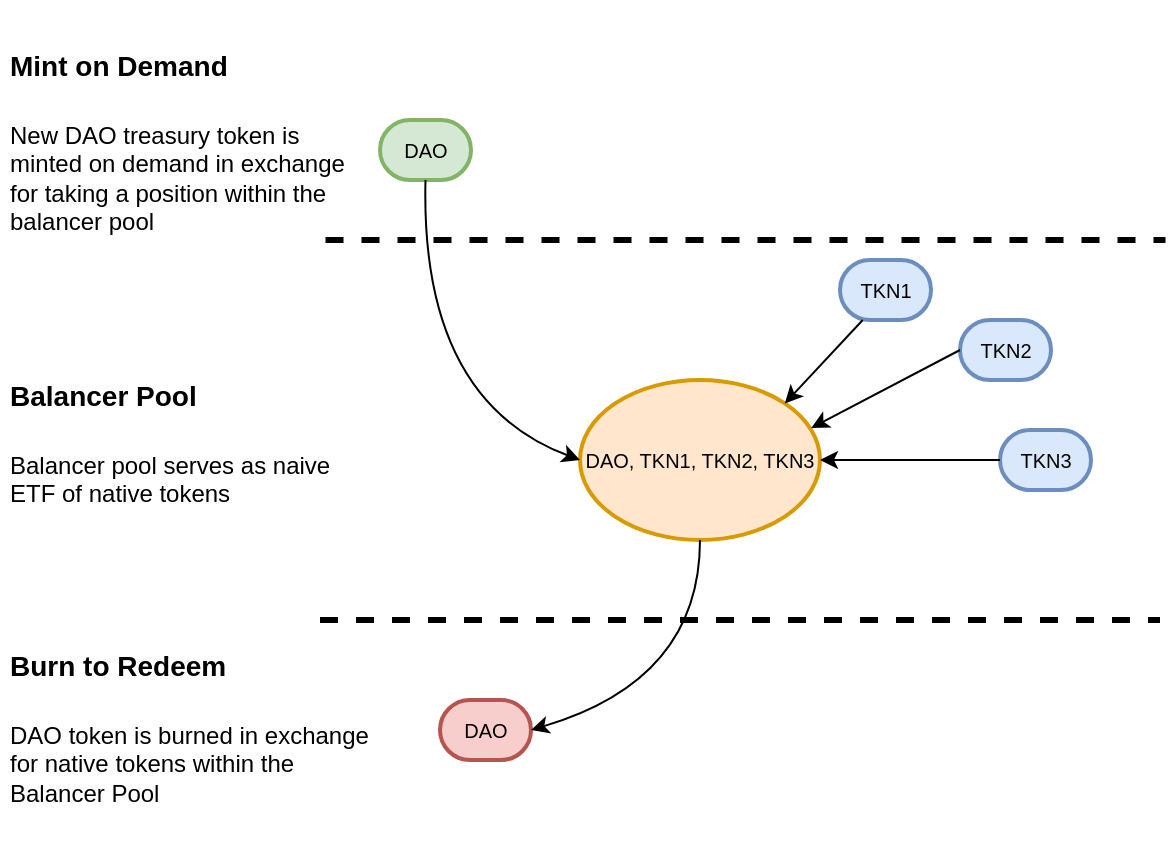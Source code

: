 <mxfile version="22.0.8" type="device">
  <diagram name="Page-1" id="7LtZnpKmAx-y5y-WDQuI">
    <mxGraphModel dx="1808" dy="663" grid="1" gridSize="10" guides="1" tooltips="1" connect="1" arrows="1" fold="1" page="1" pageScale="1" pageWidth="850" pageHeight="1100" math="0" shadow="0">
      <root>
        <mxCell id="0" />
        <mxCell id="1" parent="0" />
        <mxCell id="D-fkSum0nlh9nLF340kY-1" value="&lt;font style=&quot;font-size: 10px;&quot;&gt;DAO, TKN1, TKN2, TKN3&lt;/font&gt;" style="ellipse;whiteSpace=wrap;html=1;fillColor=#ffe6cc;strokeColor=#d79b00;strokeWidth=2;" parent="1" vertex="1">
          <mxGeometry x="-340" y="200" width="120" height="80" as="geometry" />
        </mxCell>
        <mxCell id="D-fkSum0nlh9nLF340kY-3" value="" style="endArrow=none;dashed=1;html=1;rounded=0;strokeWidth=3;" parent="1" edge="1">
          <mxGeometry width="50" height="50" relative="1" as="geometry">
            <mxPoint x="-467.25" y="130" as="sourcePoint" />
            <mxPoint x="-47.25" y="130" as="targetPoint" />
          </mxGeometry>
        </mxCell>
        <mxCell id="D-fkSum0nlh9nLF340kY-5" value="&lt;font style=&quot;font-size: 10px;&quot;&gt;DAO&lt;/font&gt;&lt;font style=&quot;&quot;&gt;&lt;br&gt;&lt;/font&gt;" style="rounded=1;whiteSpace=wrap;html=1;fillColor=#d5e8d4;strokeColor=#82b366;strokeWidth=2;arcSize=50;" parent="1" vertex="1">
          <mxGeometry x="-440" y="70" width="45.5" height="30" as="geometry" />
        </mxCell>
        <mxCell id="D-fkSum0nlh9nLF340kY-6" value="&lt;font style=&quot;&quot;&gt;&lt;span style=&quot;font-size: 10px;&quot;&gt;TKN1&lt;/span&gt;&lt;br&gt;&lt;/font&gt;" style="rounded=1;whiteSpace=wrap;html=1;fillColor=#dae8fc;strokeColor=#6c8ebf;strokeWidth=2;arcSize=50;" parent="1" vertex="1">
          <mxGeometry x="-210" y="140" width="45.5" height="30" as="geometry" />
        </mxCell>
        <mxCell id="D-fkSum0nlh9nLF340kY-7" value="&lt;font style=&quot;&quot;&gt;&lt;font style=&quot;font-size: 10px;&quot;&gt;TKN2&lt;/font&gt;&lt;br&gt;&lt;/font&gt;" style="rounded=1;whiteSpace=wrap;html=1;fillColor=#dae8fc;strokeColor=#6c8ebf;strokeWidth=2;arcSize=50;" parent="1" vertex="1">
          <mxGeometry x="-150" y="170" width="45.5" height="30" as="geometry" />
        </mxCell>
        <mxCell id="D-fkSum0nlh9nLF340kY-8" value="&lt;font style=&quot;&quot;&gt;&lt;font style=&quot;font-size: 10px;&quot;&gt;TKN3&lt;/font&gt;&lt;br&gt;&lt;/font&gt;" style="rounded=1;whiteSpace=wrap;html=1;fillColor=#dae8fc;strokeColor=#6c8ebf;strokeWidth=2;arcSize=50;" parent="1" vertex="1">
          <mxGeometry x="-130" y="225" width="45.5" height="30" as="geometry" />
        </mxCell>
        <mxCell id="D-fkSum0nlh9nLF340kY-10" value="" style="endArrow=classic;html=1;rounded=0;exitX=0.25;exitY=1;exitDx=0;exitDy=0;entryX=1;entryY=0;entryDx=0;entryDy=0;" parent="1" source="D-fkSum0nlh9nLF340kY-6" target="D-fkSum0nlh9nLF340kY-1" edge="1">
          <mxGeometry width="50" height="50" relative="1" as="geometry">
            <mxPoint x="-340" y="440" as="sourcePoint" />
            <mxPoint x="-290" y="390" as="targetPoint" />
          </mxGeometry>
        </mxCell>
        <mxCell id="D-fkSum0nlh9nLF340kY-11" value="" style="endArrow=classic;html=1;rounded=0;exitX=0;exitY=0.5;exitDx=0;exitDy=0;entryX=0.963;entryY=0.3;entryDx=0;entryDy=0;entryPerimeter=0;" parent="1" source="D-fkSum0nlh9nLF340kY-7" target="D-fkSum0nlh9nLF340kY-1" edge="1">
          <mxGeometry width="50" height="50" relative="1" as="geometry">
            <mxPoint x="-60" y="330" as="sourcePoint" />
            <mxPoint x="-10" y="280" as="targetPoint" />
          </mxGeometry>
        </mxCell>
        <mxCell id="D-fkSum0nlh9nLF340kY-12" value="" style="endArrow=classic;html=1;rounded=0;exitX=0;exitY=0.5;exitDx=0;exitDy=0;entryX=1;entryY=0.5;entryDx=0;entryDy=0;" parent="1" source="D-fkSum0nlh9nLF340kY-8" target="D-fkSum0nlh9nLF340kY-1" edge="1">
          <mxGeometry width="50" height="50" relative="1" as="geometry">
            <mxPoint x="-110" y="370" as="sourcePoint" />
            <mxPoint x="-60" y="320" as="targetPoint" />
          </mxGeometry>
        </mxCell>
        <mxCell id="D-fkSum0nlh9nLF340kY-13" value="&lt;h1&gt;&lt;span style=&quot;font-size: 14px;&quot;&gt;Balancer Pool&lt;/span&gt;&lt;/h1&gt;&lt;p&gt;Balancer pool serves as naive ETF of native tokens&lt;/p&gt;" style="text;html=1;strokeColor=none;fillColor=none;spacing=5;spacingTop=-20;whiteSpace=wrap;overflow=hidden;rounded=0;" parent="1" vertex="1">
          <mxGeometry x="-630" y="185" width="190" height="110" as="geometry" />
        </mxCell>
        <mxCell id="D-fkSum0nlh9nLF340kY-14" value="&lt;h1&gt;&lt;span style=&quot;font-size: 14px;&quot;&gt;Mint on Demand&lt;/span&gt;&lt;/h1&gt;&lt;p&gt;New DAO treasury token is minted on demand in exchange for taking a position within the balancer pool&lt;/p&gt;" style="text;html=1;strokeColor=none;fillColor=none;spacing=5;spacingTop=-20;whiteSpace=wrap;overflow=hidden;rounded=0;" parent="1" vertex="1">
          <mxGeometry x="-630" y="20" width="180" height="110" as="geometry" />
        </mxCell>
        <mxCell id="D-fkSum0nlh9nLF340kY-15" value="&lt;h1&gt;&lt;span style=&quot;font-size: 14px;&quot;&gt;Burn to Redeem&lt;/span&gt;&lt;/h1&gt;&lt;p&gt;DAO token is burned in exchange for native tokens within the Balancer Pool&lt;/p&gt;" style="text;html=1;strokeColor=none;fillColor=none;spacing=5;spacingTop=-20;whiteSpace=wrap;overflow=hidden;rounded=0;" parent="1" vertex="1">
          <mxGeometry x="-630" y="320" width="190" height="110" as="geometry" />
        </mxCell>
        <mxCell id="D-fkSum0nlh9nLF340kY-16" value="&lt;font style=&quot;font-size: 10px;&quot;&gt;DAO&lt;/font&gt;&lt;font style=&quot;&quot;&gt;&lt;br&gt;&lt;/font&gt;" style="rounded=1;whiteSpace=wrap;html=1;fillColor=#f8cecc;strokeColor=#b85450;strokeWidth=2;arcSize=50;" parent="1" vertex="1">
          <mxGeometry x="-410" y="360" width="45.5" height="30" as="geometry" />
        </mxCell>
        <mxCell id="D-fkSum0nlh9nLF340kY-17" value="" style="curved=1;endArrow=classic;html=1;rounded=0;exitX=0.5;exitY=1;exitDx=0;exitDy=0;entryX=0;entryY=0.5;entryDx=0;entryDy=0;" parent="1" source="D-fkSum0nlh9nLF340kY-5" target="D-fkSum0nlh9nLF340kY-1" edge="1">
          <mxGeometry width="50" height="50" relative="1" as="geometry">
            <mxPoint x="-340" y="150" as="sourcePoint" />
            <mxPoint x="-340" y="240" as="targetPoint" />
            <Array as="points">
              <mxPoint x="-420" y="210" />
            </Array>
          </mxGeometry>
        </mxCell>
        <mxCell id="D-fkSum0nlh9nLF340kY-19" value="" style="curved=1;endArrow=classic;html=1;rounded=0;exitX=0.5;exitY=1;exitDx=0;exitDy=0;entryX=1;entryY=0.5;entryDx=0;entryDy=0;" parent="1" source="D-fkSum0nlh9nLF340kY-1" target="D-fkSum0nlh9nLF340kY-16" edge="1">
          <mxGeometry width="50" height="50" relative="1" as="geometry">
            <mxPoint x="-310" y="310" as="sourcePoint" />
            <mxPoint x="-340" y="410" as="targetPoint" />
            <Array as="points">
              <mxPoint x="-280" y="350" />
            </Array>
          </mxGeometry>
        </mxCell>
        <mxCell id="D-fkSum0nlh9nLF340kY-20" value="" style="endArrow=none;dashed=1;html=1;rounded=0;strokeWidth=3;" parent="1" edge="1">
          <mxGeometry width="50" height="50" relative="1" as="geometry">
            <mxPoint x="-470" y="320" as="sourcePoint" />
            <mxPoint x="-50" y="320" as="targetPoint" />
          </mxGeometry>
        </mxCell>
      </root>
    </mxGraphModel>
  </diagram>
</mxfile>
